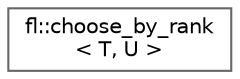 digraph "Graphical Class Hierarchy"
{
 // INTERACTIVE_SVG=YES
 // LATEX_PDF_SIZE
  bgcolor="transparent";
  edge [fontname=Helvetica,fontsize=10,labelfontname=Helvetica,labelfontsize=10];
  node [fontname=Helvetica,fontsize=10,shape=box,height=0.2,width=0.4];
  rankdir="LR";
  Node0 [id="Node000000",label="fl::choose_by_rank\l\< T, U \>",height=0.2,width=0.4,color="grey40", fillcolor="white", style="filled",URL="$d4/d36/namespacefl.html#d1/d92/structfl_1_1choose__by__rank",tooltip=" "];
}
